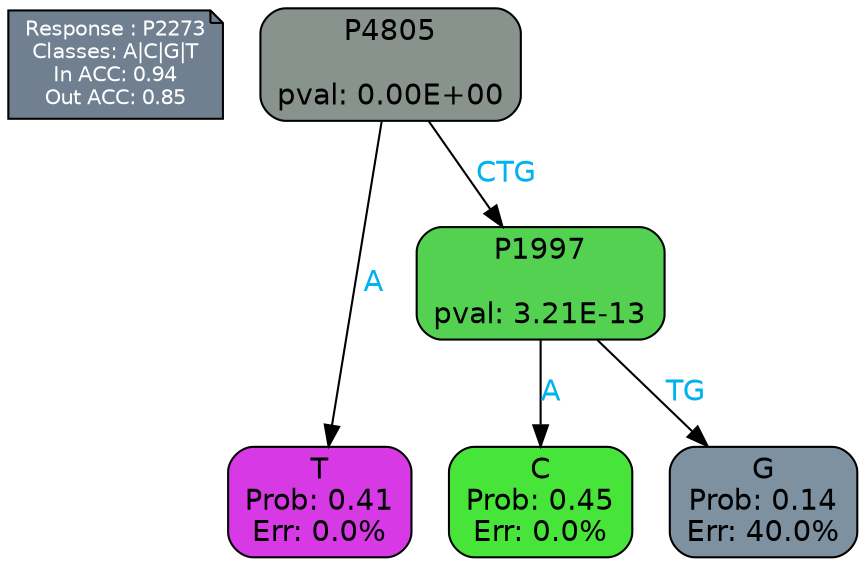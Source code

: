 digraph Tree {
node [shape=box, style="filled, rounded", color="black", fontname=helvetica] ;
graph [ranksep=equally, splines=polylines, bgcolor=transparent, dpi=600] ;
edge [fontname=helvetica] ;
LEGEND [label="Response : P2273
Classes: A|C|G|T
In ACC: 0.94
Out ACC: 0.85
",shape=note,align=left,style=filled,fillcolor="slategray",fontcolor="white",fontsize=10];1 [label="P4805

pval: 0.00E+00", fillcolor="#89938d"] ;
2 [label="T
Prob: 0.41
Err: 0.0%", fillcolor="#d739e5"] ;
3 [label="P1997

pval: 3.21E-13", fillcolor="#54d151"] ;
4 [label="C
Prob: 0.45
Err: 0.0%", fillcolor="#47e539"] ;
5 [label="G
Prob: 0.14
Err: 40.0%", fillcolor="#7d91a0"] ;
1 -> 2 [label="A",fontcolor=deepskyblue2] ;
1 -> 3 [label="CTG",fontcolor=deepskyblue2] ;
3 -> 4 [label="A",fontcolor=deepskyblue2] ;
3 -> 5 [label="TG",fontcolor=deepskyblue2] ;
{rank = same; 2;4;5;}{rank = same; LEGEND;1;}}